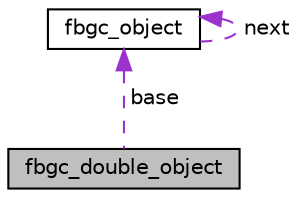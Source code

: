 digraph "fbgc_double_object"
{
  edge [fontname="Helvetica",fontsize="10",labelfontname="Helvetica",labelfontsize="10"];
  node [fontname="Helvetica",fontsize="10",shape=record];
  Node1 [label="fbgc_double_object",height=0.2,width=0.4,color="black", fillcolor="grey75", style="filled", fontcolor="black"];
  Node2 -> Node1 [dir="back",color="darkorchid3",fontsize="10",style="dashed",label=" base" ];
  Node2 [label="fbgc_object",height=0.2,width=0.4,color="black", fillcolor="white", style="filled",URL="$structfbgc__object.html"];
  Node2 -> Node2 [dir="back",color="darkorchid3",fontsize="10",style="dashed",label=" next" ];
}

